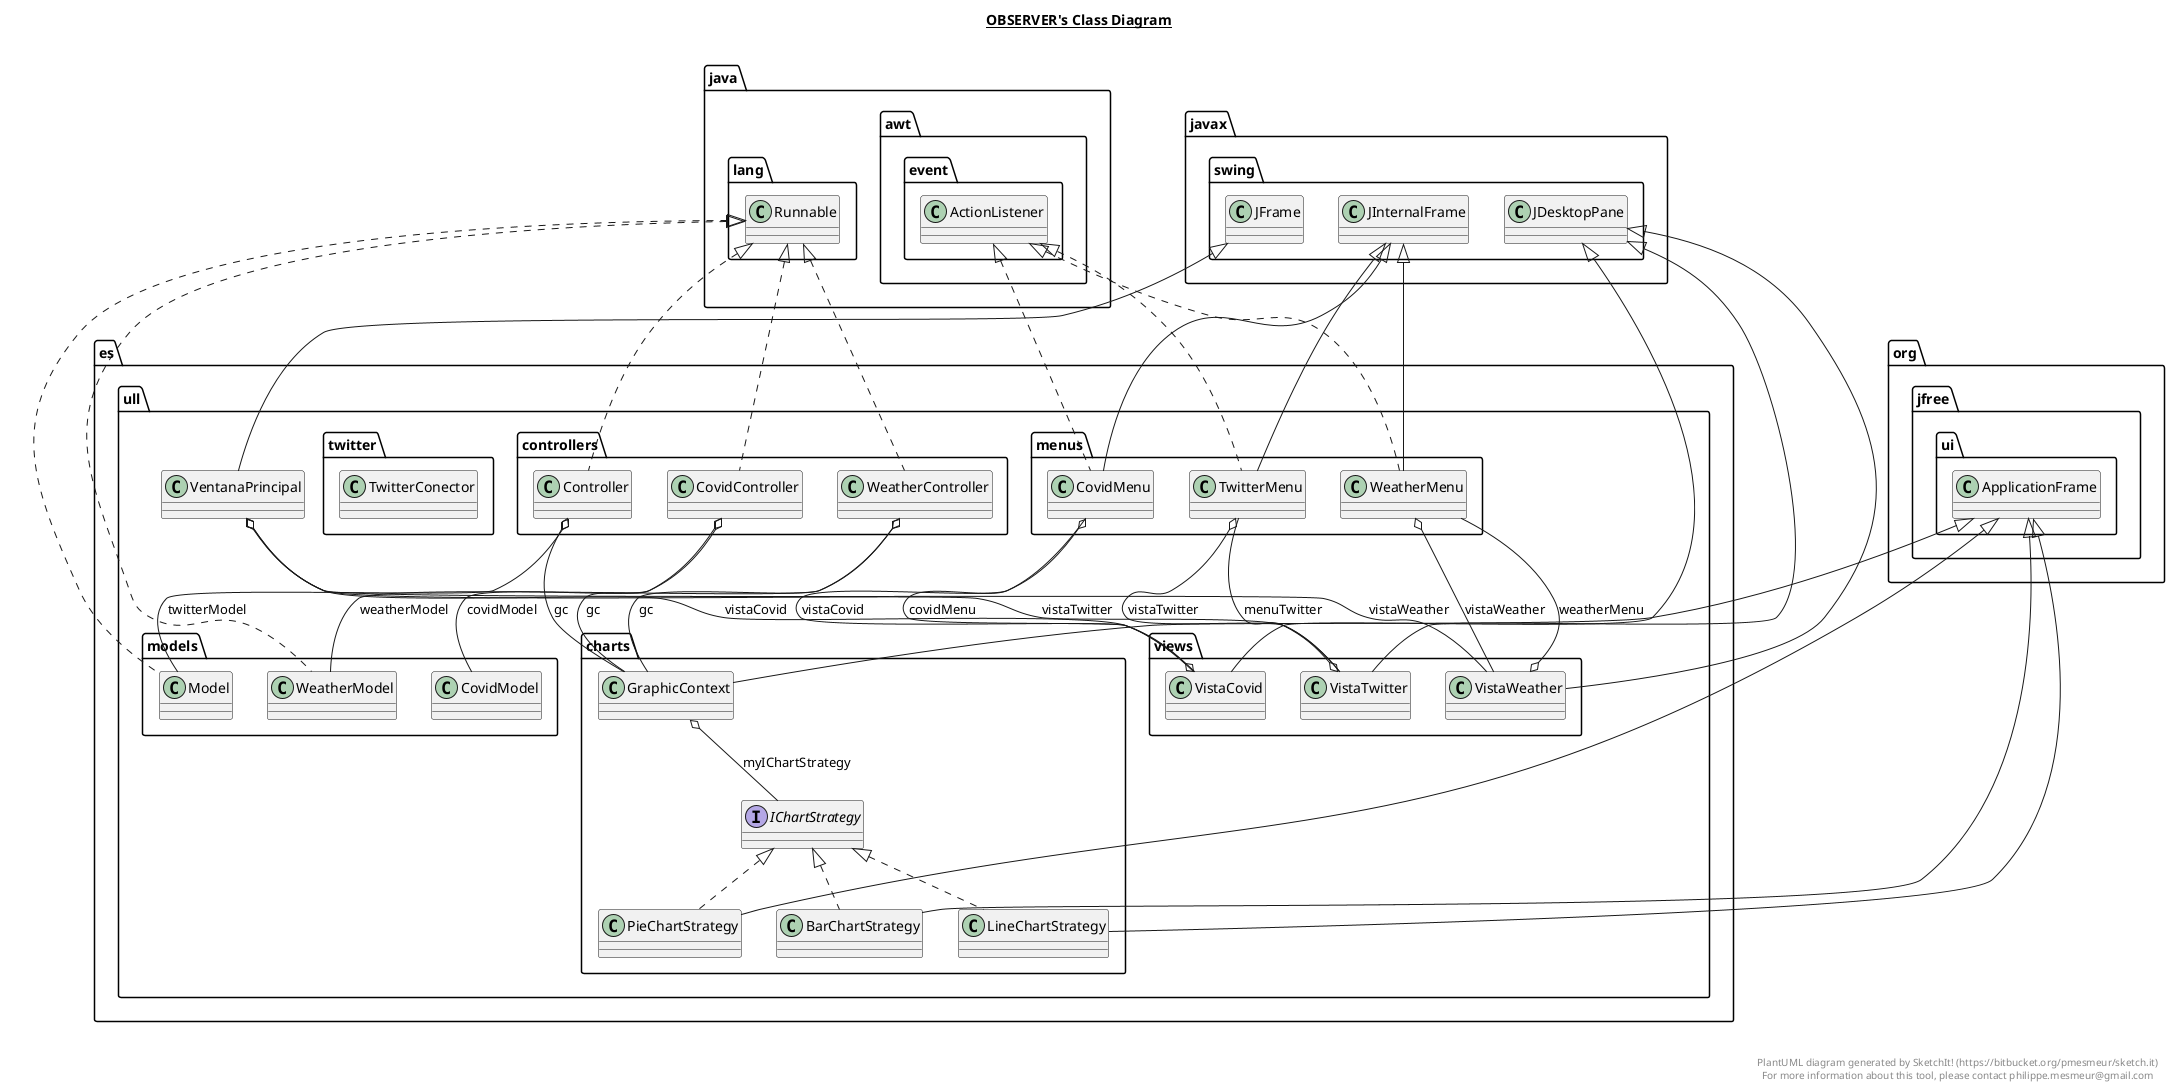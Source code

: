 @startuml

title __OBSERVER's Class Diagram__\n

  namespace es.ull {
    class es.ull.VentanaPrincipal {
    }
  }
  

  namespace es.ull {
    namespace charts {
      class es.ull.charts.BarChartStrategy {
      }
    }
  }
  

  namespace es.ull {
    namespace charts {
      class es.ull.charts.GraphicContext {
      }
    }
  }
  

  namespace es.ull {
    namespace charts {
      interface es.ull.charts.IChartStrategy {
      }
    }
  }
  

  namespace es.ull {
    namespace charts {
      class es.ull.charts.LineChartStrategy {
      }
    }
  }
  

  namespace es.ull {
    namespace charts {
      class es.ull.charts.PieChartStrategy {
      }
    }
  }
  

  namespace es.ull {
    namespace controllers {
      class es.ull.controllers.Controller {
      }
    }
  }
  

  namespace es.ull {
    namespace controllers {
      class es.ull.controllers.CovidController {
      }
    }
  }
  

  namespace es.ull {
    namespace controllers {
      class es.ull.controllers.WeatherController {
      }
    }
  }
  

  namespace es.ull {
    namespace menus {
      class es.ull.menus.CovidMenu {
      }
    }
  }
  

  namespace es.ull {
    namespace menus {
      class es.ull.menus.TwitterMenu {
      }
    }
  }
  

  namespace es.ull {
    namespace menus {
      class es.ull.menus.WeatherMenu {
      }
    }
  }
  

  namespace es.ull {
    namespace models {
      class es.ull.models.CovidModel {
      }
    }
  }
  

  namespace es.ull {
    namespace models {
      class es.ull.models.Model {
      }
    }
  }
  

  namespace es.ull {
    namespace models {
      class es.ull.models.WeatherModel {
      }
    }
  }
  

  namespace es.ull {
    namespace twitter {
      class es.ull.twitter.TwitterConector {
      }
    }
  }
  

  namespace es.ull {
    namespace views {
      class es.ull.views.VistaCovid {
      }
    }
  }
  

  namespace es.ull {
    namespace views {
      class es.ull.views.VistaTwitter {
      }
    }
  }
  

  namespace es.ull {
    namespace views {
      class es.ull.views.VistaWeather {
      }
    }
  }
  

  es.ull.VentanaPrincipal -up-|> javax.swing.JFrame
  es.ull.VentanaPrincipal o-- es.ull.views.VistaCovid : vistaCovid
  es.ull.VentanaPrincipal o-- es.ull.views.VistaTwitter : vistaTwitter
  es.ull.VentanaPrincipal o-- es.ull.views.VistaWeather : vistaWeather
  es.ull.charts.BarChartStrategy .up.|> es.ull.charts.IChartStrategy
  es.ull.charts.BarChartStrategy -up-|> org.jfree.ui.ApplicationFrame
  es.ull.charts.GraphicContext -up-|> org.jfree.ui.ApplicationFrame
  es.ull.charts.GraphicContext o-- es.ull.charts.IChartStrategy : myIChartStrategy
  es.ull.charts.LineChartStrategy .up.|> es.ull.charts.IChartStrategy
  es.ull.charts.LineChartStrategy -up-|> org.jfree.ui.ApplicationFrame
  es.ull.charts.PieChartStrategy .up.|> es.ull.charts.IChartStrategy
  es.ull.charts.PieChartStrategy -up-|> org.jfree.ui.ApplicationFrame
  es.ull.controllers.Controller .up.|> java.lang.Runnable
  es.ull.controllers.Controller o-- es.ull.charts.GraphicContext : gc
  es.ull.controllers.Controller o-- es.ull.models.Model : twitterModel
  es.ull.controllers.CovidController .up.|> java.lang.Runnable
  es.ull.controllers.CovidController o-- es.ull.models.CovidModel : covidModel
  es.ull.controllers.CovidController o-- es.ull.charts.GraphicContext : gc
  es.ull.controllers.WeatherController .up.|> java.lang.Runnable
  es.ull.controllers.WeatherController o-- es.ull.charts.GraphicContext : gc
  es.ull.controllers.WeatherController o-- es.ull.models.WeatherModel : weatherModel
  es.ull.menus.CovidMenu .up.|> java.awt.event.ActionListener
  es.ull.menus.CovidMenu -up-|> javax.swing.JInternalFrame
  es.ull.menus.CovidMenu o-- es.ull.views.VistaCovid : vistaCovid
  es.ull.menus.TwitterMenu .up.|> java.awt.event.ActionListener
  es.ull.menus.TwitterMenu -up-|> javax.swing.JInternalFrame
  es.ull.menus.TwitterMenu o-- es.ull.views.VistaTwitter : vistaTwitter
  es.ull.menus.WeatherMenu .up.|> java.awt.event.ActionListener
  es.ull.menus.WeatherMenu -up-|> javax.swing.JInternalFrame
  es.ull.menus.WeatherMenu o-- es.ull.views.VistaWeather : vistaWeather
  es.ull.models.Model .up.|> java.lang.Runnable
  es.ull.models.WeatherModel .up.|> java.lang.Runnable
  es.ull.views.VistaCovid -up-|> javax.swing.JDesktopPane
  es.ull.views.VistaCovid o-- es.ull.menus.CovidMenu : covidMenu
  es.ull.views.VistaTwitter -up-|> javax.swing.JDesktopPane
  es.ull.views.VistaTwitter o-- es.ull.menus.TwitterMenu : menuTwitter
  es.ull.views.VistaWeather -up-|> javax.swing.JDesktopPane
  es.ull.views.VistaWeather o-- es.ull.menus.WeatherMenu : weatherMenu


right footer


PlantUML diagram generated by SketchIt! (https://bitbucket.org/pmesmeur/sketch.it)
For more information about this tool, please contact philippe.mesmeur@gmail.com
endfooter

@enduml
